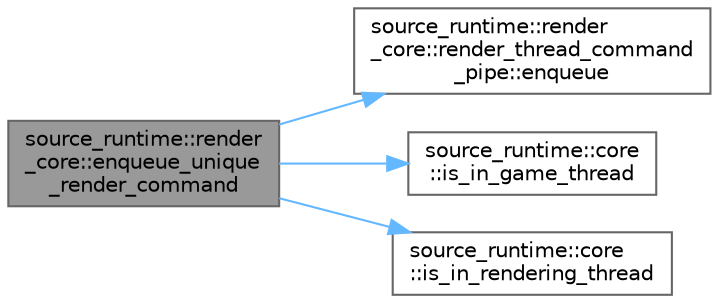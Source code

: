 digraph "source_runtime::render_core::enqueue_unique_render_command"
{
 // LATEX_PDF_SIZE
  bgcolor="transparent";
  edge [fontname=Helvetica,fontsize=10,labelfontname=Helvetica,labelfontsize=10];
  node [fontname=Helvetica,fontsize=10,shape=box,height=0.2,width=0.4];
  rankdir="LR";
  Node1 [id="Node000001",label="source_runtime::render\l_core::enqueue_unique\l_render_command",height=0.2,width=0.4,color="gray40", fillcolor="grey60", style="filled", fontcolor="black",tooltip=" "];
  Node1 -> Node2 [id="edge1_Node000001_Node000002",color="steelblue1",style="solid",tooltip=" "];
  Node2 [id="Node000002",label="source_runtime::render\l_core::render_thread_command\l_pipe::enqueue",height=0.2,width=0.4,color="grey40", fillcolor="white", style="filled",URL="$classsource__runtime_1_1render__core_1_1render__thread__command__pipe.html#af179585ed281a99bb782f0378f4fe0f3",tooltip=" "];
  Node1 -> Node3 [id="edge2_Node000001_Node000003",color="steelblue1",style="solid",tooltip=" "];
  Node3 [id="Node000003",label="source_runtime::core\l::is_in_game_thread",height=0.2,width=0.4,color="grey40", fillcolor="white", style="filled",URL="$namespacesource__runtime_1_1core.html#afa296d94da5f9387770b6370a2d73abf",tooltip=" "];
  Node1 -> Node4 [id="edge3_Node000001_Node000004",color="steelblue1",style="solid",tooltip=" "];
  Node4 [id="Node000004",label="source_runtime::core\l::is_in_rendering_thread",height=0.2,width=0.4,color="grey40", fillcolor="white", style="filled",URL="$namespacesource__runtime_1_1core.html#a8b7dbf5fce4517ce29391386ae6a9b66",tooltip=" "];
}
